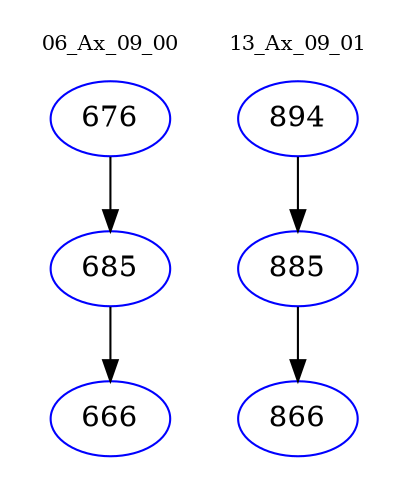 digraph{
subgraph cluster_0 {
color = white
label = "06_Ax_09_00";
fontsize=10;
T0_676 [label="676", color="blue"]
T0_676 -> T0_685 [color="black"]
T0_685 [label="685", color="blue"]
T0_685 -> T0_666 [color="black"]
T0_666 [label="666", color="blue"]
}
subgraph cluster_1 {
color = white
label = "13_Ax_09_01";
fontsize=10;
T1_894 [label="894", color="blue"]
T1_894 -> T1_885 [color="black"]
T1_885 [label="885", color="blue"]
T1_885 -> T1_866 [color="black"]
T1_866 [label="866", color="blue"]
}
}

